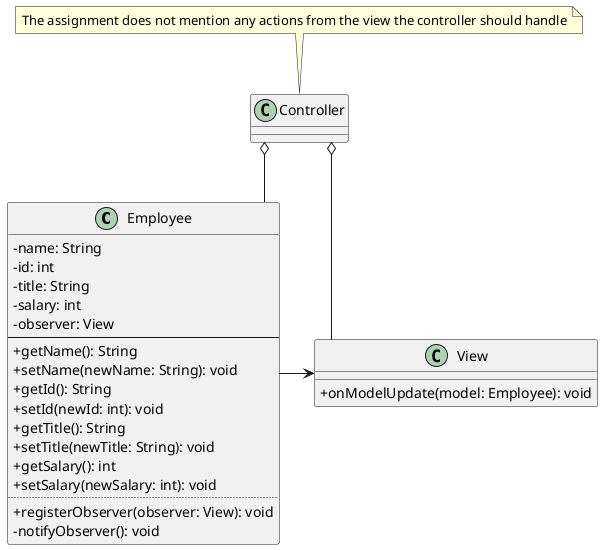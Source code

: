@startuml MVC
skinparam classAttributeIconSize 0
skinparam linetype ortho
class Employee {
    - name: String
    - id: int
    - title: String
    - salary: int
    - observer: View
    --
    + getName(): String
    + setName(newName: String): void
    + getId(): String
    + setId(newId: int): void
    + getTitle(): String
    + setTitle(newTitle: String): void
    + getSalary(): int
    + setSalary(newSalary: int): void
    ..
    + registerObserver(observer: View): void
    - notifyObserver(): void
}

    class View {
        + onModelUpdate(model: Employee): void
    }

class Controller {

}
note top: The assignment does not mention any actions from the view the controller should handle


Controller o-- Employee
Controller o-- View
Employee -right-> View
@enduml
